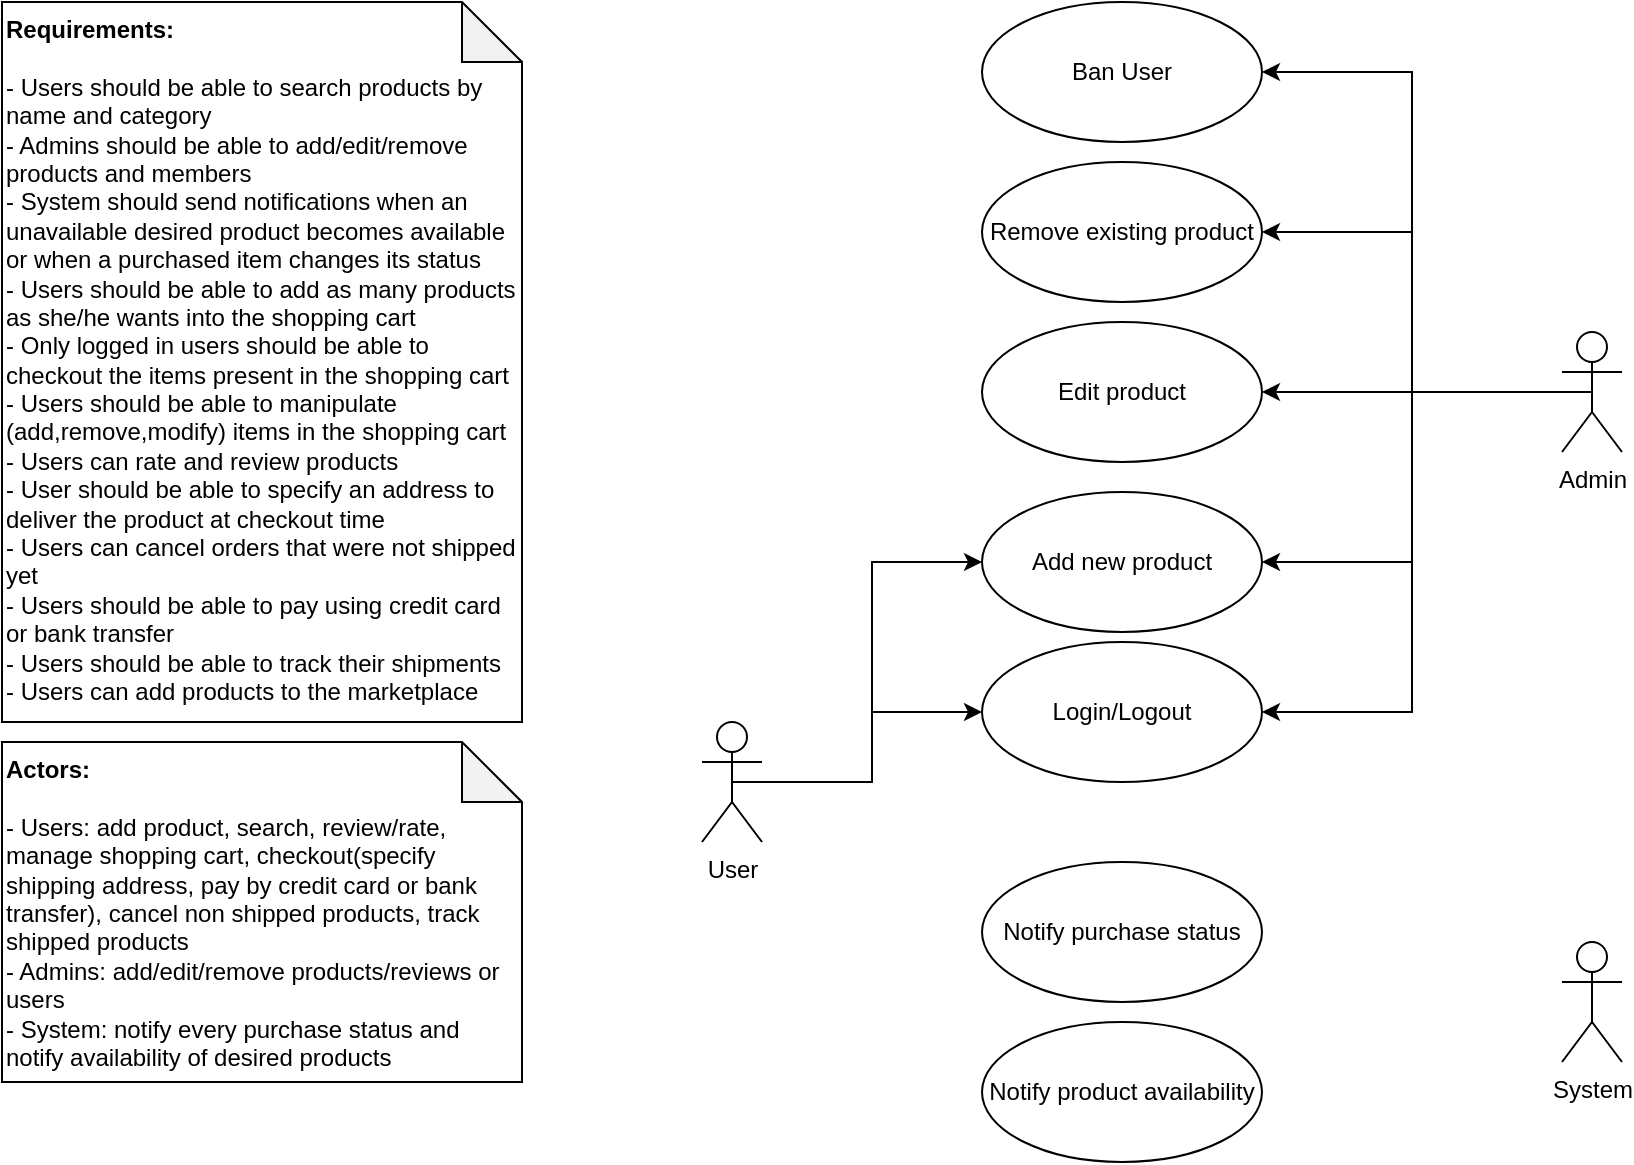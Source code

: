 <mxfile version="14.6.13" type="device"><diagram id="FmeLkkkD-rGfw5Htnns5" name="Requirements and Use Case Diagram"><mxGraphModel dx="1221" dy="682" grid="1" gridSize="10" guides="1" tooltips="1" connect="1" arrows="1" fold="1" page="1" pageScale="1" pageWidth="827" pageHeight="1169" math="0" shadow="0"><root><mxCell id="0"/><mxCell id="1" parent="0"/><mxCell id="2qiHOLD266wl7ufZJS6b-1" value="&lt;b&gt;Requirements:&lt;/b&gt;&lt;br&gt;&lt;br&gt;- Users should be able to search products by name and category&lt;br&gt;- Admins should be able to add/edit/remove products and members&lt;br&gt;- System should send notifications when an unavailable desired product becomes available or when a purchased item changes its status&lt;br&gt;- Users should be able to add as many products as she/he wants into the shopping cart&lt;br&gt;- Only logged in users should be able to checkout the items present in the shopping cart&lt;br&gt;- Users should be able to manipulate (add,remove,modify) items in the shopping cart&lt;br&gt;- Users can rate and review products&lt;br&gt;- User should be able to specify an address to deliver the product at checkout time&lt;br&gt;- Users can cancel orders that were not shipped yet&lt;br&gt;- Users should be able to pay using credit card or bank transfer&lt;br&gt;- Users should be able to track their shipments&lt;br&gt;- Users can add products to the marketplace" style="shape=note;whiteSpace=wrap;html=1;backgroundOutline=1;darkOpacity=0.05;verticalAlign=top;align=left;" vertex="1" parent="1"><mxGeometry x="10" y="10" width="260" height="360" as="geometry"/></mxCell><mxCell id="2qiHOLD266wl7ufZJS6b-2" value="&lt;b&gt;Actors:&lt;/b&gt;&lt;br&gt;&lt;br&gt;- Users: add product, search, review/rate, manage shopping cart, checkout(specify shipping address, pay by credit card or bank transfer), cancel non shipped products, track shipped products&lt;br&gt;- Admins: add/edit/remove products/reviews or users&lt;br&gt;- System: notify every purchase status and notify availability of desired products" style="shape=note;whiteSpace=wrap;html=1;backgroundOutline=1;darkOpacity=0.05;verticalAlign=top;align=left;" vertex="1" parent="1"><mxGeometry x="10" y="380" width="260" height="170" as="geometry"/></mxCell><mxCell id="2qiHOLD266wl7ufZJS6b-4" value="Add new product" style="ellipse;whiteSpace=wrap;html=1;align=center;" vertex="1" parent="1"><mxGeometry x="500" y="255" width="140" height="70" as="geometry"/></mxCell><mxCell id="2qiHOLD266wl7ufZJS6b-5" value="Remove existing product" style="ellipse;whiteSpace=wrap;html=1;align=center;" vertex="1" parent="1"><mxGeometry x="500" y="90" width="140" height="70" as="geometry"/></mxCell><mxCell id="2qiHOLD266wl7ufZJS6b-6" value="Edit product" style="ellipse;whiteSpace=wrap;html=1;align=center;" vertex="1" parent="1"><mxGeometry x="500" y="170" width="140" height="70" as="geometry"/></mxCell><mxCell id="2qiHOLD266wl7ufZJS6b-15" style="edgeStyle=orthogonalEdgeStyle;rounded=0;orthogonalLoop=1;jettySize=auto;html=1;exitX=0.5;exitY=0.5;exitDx=0;exitDy=0;exitPerimeter=0;entryX=1;entryY=0.5;entryDx=0;entryDy=0;" edge="1" parent="1" source="2qiHOLD266wl7ufZJS6b-7" target="2qiHOLD266wl7ufZJS6b-6"><mxGeometry relative="1" as="geometry"/></mxCell><mxCell id="2qiHOLD266wl7ufZJS6b-16" style="edgeStyle=orthogonalEdgeStyle;rounded=0;orthogonalLoop=1;jettySize=auto;html=1;exitX=0.5;exitY=0.5;exitDx=0;exitDy=0;exitPerimeter=0;entryX=1;entryY=0.5;entryDx=0;entryDy=0;" edge="1" parent="1" source="2qiHOLD266wl7ufZJS6b-7" target="2qiHOLD266wl7ufZJS6b-5"><mxGeometry relative="1" as="geometry"/></mxCell><mxCell id="2qiHOLD266wl7ufZJS6b-17" style="edgeStyle=orthogonalEdgeStyle;rounded=0;orthogonalLoop=1;jettySize=auto;html=1;exitX=0.5;exitY=0.5;exitDx=0;exitDy=0;exitPerimeter=0;entryX=1;entryY=0.5;entryDx=0;entryDy=0;" edge="1" parent="1" source="2qiHOLD266wl7ufZJS6b-7" target="2qiHOLD266wl7ufZJS6b-4"><mxGeometry relative="1" as="geometry"/></mxCell><mxCell id="2qiHOLD266wl7ufZJS6b-18" style="edgeStyle=orthogonalEdgeStyle;rounded=0;orthogonalLoop=1;jettySize=auto;html=1;exitX=0.5;exitY=0.5;exitDx=0;exitDy=0;exitPerimeter=0;entryX=1;entryY=0.5;entryDx=0;entryDy=0;" edge="1" parent="1" source="2qiHOLD266wl7ufZJS6b-7" target="2qiHOLD266wl7ufZJS6b-12"><mxGeometry relative="1" as="geometry"/></mxCell><mxCell id="2qiHOLD266wl7ufZJS6b-20" style="edgeStyle=orthogonalEdgeStyle;rounded=0;orthogonalLoop=1;jettySize=auto;html=1;exitX=0.5;exitY=0.5;exitDx=0;exitDy=0;exitPerimeter=0;entryX=1;entryY=0.5;entryDx=0;entryDy=0;" edge="1" parent="1" source="2qiHOLD266wl7ufZJS6b-7" target="2qiHOLD266wl7ufZJS6b-19"><mxGeometry relative="1" as="geometry"/></mxCell><mxCell id="2qiHOLD266wl7ufZJS6b-7" value="Admin" style="shape=umlActor;verticalLabelPosition=bottom;verticalAlign=top;html=1;align=center;" vertex="1" parent="1"><mxGeometry x="790" y="175" width="30" height="60" as="geometry"/></mxCell><mxCell id="2qiHOLD266wl7ufZJS6b-8" value="Notify purchase status" style="ellipse;whiteSpace=wrap;html=1;align=center;" vertex="1" parent="1"><mxGeometry x="500" y="440" width="140" height="70" as="geometry"/></mxCell><mxCell id="2qiHOLD266wl7ufZJS6b-9" value="Notify product availability" style="ellipse;whiteSpace=wrap;html=1;align=center;" vertex="1" parent="1"><mxGeometry x="500" y="520" width="140" height="70" as="geometry"/></mxCell><mxCell id="2qiHOLD266wl7ufZJS6b-10" value="System" style="shape=umlActor;verticalLabelPosition=bottom;verticalAlign=top;html=1;align=center;" vertex="1" parent="1"><mxGeometry x="790" y="480" width="30" height="60" as="geometry"/></mxCell><mxCell id="2qiHOLD266wl7ufZJS6b-13" style="edgeStyle=orthogonalEdgeStyle;rounded=0;orthogonalLoop=1;jettySize=auto;html=1;exitX=0.5;exitY=0.5;exitDx=0;exitDy=0;exitPerimeter=0;entryX=0;entryY=0.5;entryDx=0;entryDy=0;" edge="1" parent="1" source="2qiHOLD266wl7ufZJS6b-11" target="2qiHOLD266wl7ufZJS6b-4"><mxGeometry relative="1" as="geometry"/></mxCell><mxCell id="2qiHOLD266wl7ufZJS6b-14" style="edgeStyle=orthogonalEdgeStyle;rounded=0;orthogonalLoop=1;jettySize=auto;html=1;exitX=0.5;exitY=0.5;exitDx=0;exitDy=0;exitPerimeter=0;entryX=0;entryY=0.5;entryDx=0;entryDy=0;" edge="1" parent="1" source="2qiHOLD266wl7ufZJS6b-11" target="2qiHOLD266wl7ufZJS6b-12"><mxGeometry relative="1" as="geometry"/></mxCell><mxCell id="2qiHOLD266wl7ufZJS6b-11" value="User" style="shape=umlActor;verticalLabelPosition=bottom;verticalAlign=top;html=1;align=center;" vertex="1" parent="1"><mxGeometry x="360" y="370" width="30" height="60" as="geometry"/></mxCell><mxCell id="2qiHOLD266wl7ufZJS6b-12" value="Login/Logout" style="ellipse;whiteSpace=wrap;html=1;align=center;" vertex="1" parent="1"><mxGeometry x="500" y="330" width="140" height="70" as="geometry"/></mxCell><mxCell id="2qiHOLD266wl7ufZJS6b-19" value="Ban User" style="ellipse;whiteSpace=wrap;html=1;align=center;" vertex="1" parent="1"><mxGeometry x="500" y="10" width="140" height="70" as="geometry"/></mxCell></root></mxGraphModel></diagram></mxfile>